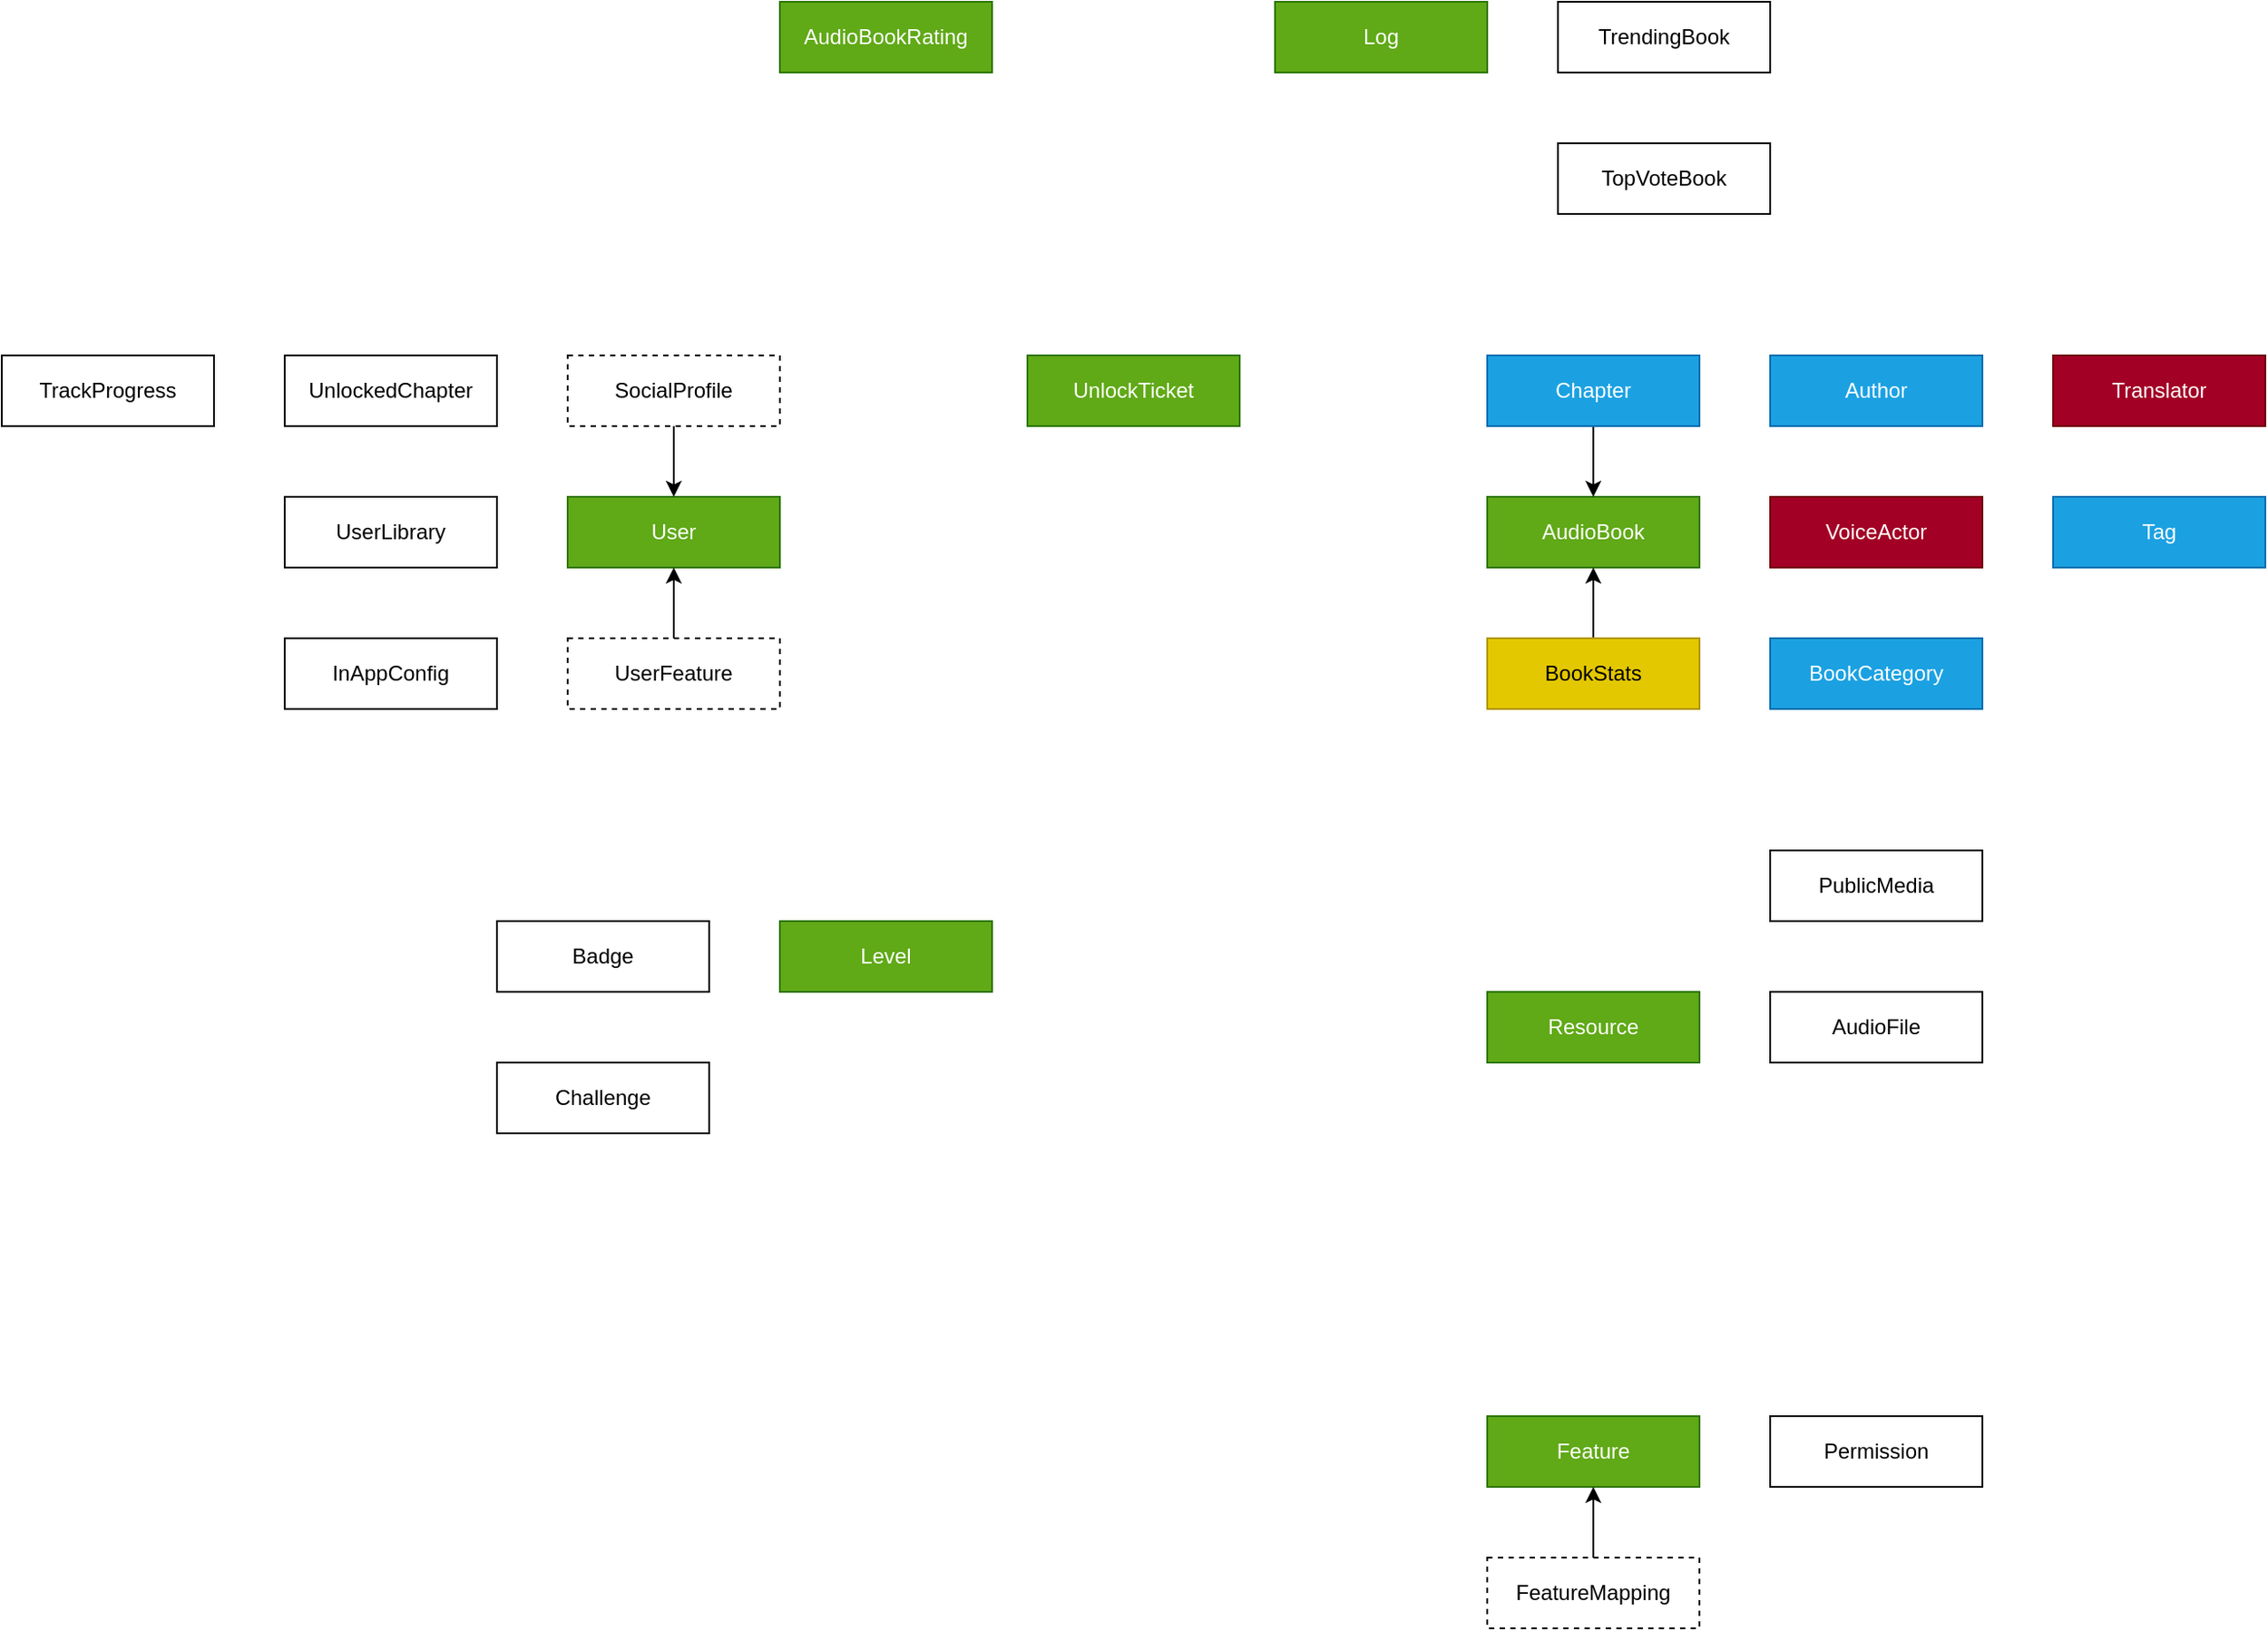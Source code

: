 <mxfile>
    <diagram id="7e5nGhkMKuMtBROVl25s" name="Entities">
        <mxGraphModel dx="1098" dy="449" grid="1" gridSize="10" guides="1" tooltips="1" connect="1" arrows="1" fold="1" page="1" pageScale="1" pageWidth="850" pageHeight="1100" math="0" shadow="0">
            <root>
                <mxCell id="0"/>
                <mxCell id="1" parent="0"/>
                <mxCell id="2" value="User" style="rounded=0;whiteSpace=wrap;html=1;fillColor=#60a917;strokeColor=#2D7600;fontColor=#ffffff;" parent="1" vertex="1">
                    <mxGeometry x="120" y="360" width="120" height="40" as="geometry"/>
                </mxCell>
                <mxCell id="3" value="Author" style="rounded=0;whiteSpace=wrap;html=1;fillColor=#1ba1e2;fontColor=#ffffff;strokeColor=#006EAF;" parent="1" vertex="1">
                    <mxGeometry x="800" y="280" width="120" height="40" as="geometry"/>
                </mxCell>
                <mxCell id="4" value="VoiceActor" style="rounded=0;whiteSpace=wrap;html=1;fillColor=#a20025;fontColor=#ffffff;strokeColor=#6F0000;" parent="1" vertex="1">
                    <mxGeometry x="800" y="360" width="120" height="40" as="geometry"/>
                </mxCell>
                <mxCell id="5" value="AudioBook" style="rounded=0;whiteSpace=wrap;html=1;fillColor=#60a917;strokeColor=#2D7600;fontColor=#ffffff;" parent="1" vertex="1">
                    <mxGeometry x="640" y="360" width="120" height="40" as="geometry"/>
                </mxCell>
                <mxCell id="32" style="edgeStyle=none;html=1;exitX=0.5;exitY=1;exitDx=0;exitDy=0;entryX=0.5;entryY=0;entryDx=0;entryDy=0;" parent="1" source="6" target="5" edge="1">
                    <mxGeometry relative="1" as="geometry"/>
                </mxCell>
                <mxCell id="6" value="Chapter" style="rounded=0;whiteSpace=wrap;html=1;fillColor=#1ba1e2;fontColor=#ffffff;strokeColor=#006EAF;" parent="1" vertex="1">
                    <mxGeometry x="640" y="280" width="120" height="40" as="geometry"/>
                </mxCell>
                <mxCell id="7" value="AudioBookRating" style="rounded=0;whiteSpace=wrap;html=1;fillColor=#60a917;strokeColor=#2D7600;fontColor=#ffffff;" parent="1" vertex="1">
                    <mxGeometry x="240" y="80" width="120" height="40" as="geometry"/>
                </mxCell>
                <mxCell id="8" value="UserLibrary" style="rounded=0;whiteSpace=wrap;html=1;" parent="1" vertex="1">
                    <mxGeometry x="-40" y="360" width="120" height="40" as="geometry"/>
                </mxCell>
                <mxCell id="9" value="TrackProgress" style="rounded=0;whiteSpace=wrap;html=1;" parent="1" vertex="1">
                    <mxGeometry x="-200" y="280" width="120" height="40" as="geometry"/>
                </mxCell>
                <mxCell id="11" value="BookCategory" style="rounded=0;whiteSpace=wrap;html=1;fillColor=#1ba1e2;fontColor=#ffffff;strokeColor=#006EAF;" parent="1" vertex="1">
                    <mxGeometry x="800" y="440" width="120" height="40" as="geometry"/>
                </mxCell>
                <mxCell id="12" value="TrendingBook" style="rounded=0;whiteSpace=wrap;html=1;" parent="1" vertex="1">
                    <mxGeometry x="680" y="80" width="120" height="40" as="geometry"/>
                </mxCell>
                <mxCell id="14" value="Log" style="rounded=0;whiteSpace=wrap;html=1;fillColor=#60a917;strokeColor=#2D7600;fontColor=#ffffff;" parent="1" vertex="1">
                    <mxGeometry x="520" y="80" width="120" height="40" as="geometry"/>
                </mxCell>
                <mxCell id="15" value="TopVoteBook" style="rounded=0;whiteSpace=wrap;html=1;" parent="1" vertex="1">
                    <mxGeometry x="680" y="160" width="120" height="40" as="geometry"/>
                </mxCell>
                <mxCell id="16" value="Tag" style="rounded=0;whiteSpace=wrap;html=1;fillColor=#1ba1e2;fontColor=#ffffff;strokeColor=#006EAF;" parent="1" vertex="1">
                    <mxGeometry x="960" y="360" width="120" height="40" as="geometry"/>
                </mxCell>
                <mxCell id="17" value="UnlockedChapter" style="rounded=0;whiteSpace=wrap;html=1;" parent="1" vertex="1">
                    <mxGeometry x="-40" y="280" width="120" height="40" as="geometry"/>
                </mxCell>
                <mxCell id="18" value="Translator" style="rounded=0;whiteSpace=wrap;html=1;fillColor=#a20025;fontColor=#ffffff;strokeColor=#6F0000;" parent="1" vertex="1">
                    <mxGeometry x="960" y="280" width="120" height="40" as="geometry"/>
                </mxCell>
                <mxCell id="19" value="Level" style="rounded=0;whiteSpace=wrap;html=1;fillColor=#60a917;strokeColor=#2D7600;fontColor=#ffffff;" parent="1" vertex="1">
                    <mxGeometry x="240" y="600" width="120" height="40" as="geometry"/>
                </mxCell>
                <mxCell id="20" value="Badge" style="rounded=0;whiteSpace=wrap;html=1;" parent="1" vertex="1">
                    <mxGeometry x="80" y="600" width="120" height="40" as="geometry"/>
                </mxCell>
                <mxCell id="21" value="Challenge" style="rounded=0;whiteSpace=wrap;html=1;" parent="1" vertex="1">
                    <mxGeometry x="80" y="680" width="120" height="40" as="geometry"/>
                </mxCell>
                <mxCell id="22" value="Feature" style="rounded=0;whiteSpace=wrap;html=1;fillColor=#60a917;strokeColor=#2D7600;fontColor=#ffffff;" parent="1" vertex="1">
                    <mxGeometry x="640" y="880" width="120" height="40" as="geometry"/>
                </mxCell>
                <mxCell id="27" value="" style="edgeStyle=none;html=1;" parent="1" source="23" target="22" edge="1">
                    <mxGeometry relative="1" as="geometry"/>
                </mxCell>
                <mxCell id="23" value="FeatureMapping" style="rounded=0;whiteSpace=wrap;html=1;dashed=1;" parent="1" vertex="1">
                    <mxGeometry x="640" y="960" width="120" height="40" as="geometry"/>
                </mxCell>
                <mxCell id="28" value="" style="edgeStyle=none;html=1;" parent="1" source="24" target="2" edge="1">
                    <mxGeometry relative="1" as="geometry"/>
                </mxCell>
                <mxCell id="24" value="UserFeature" style="rounded=0;whiteSpace=wrap;html=1;dashed=1;" parent="1" vertex="1">
                    <mxGeometry x="120" y="440" width="120" height="40" as="geometry"/>
                </mxCell>
                <mxCell id="29" value="UnlockTicket" style="rounded=0;whiteSpace=wrap;html=1;fillColor=#60a917;strokeColor=#2D7600;fontColor=#ffffff;" parent="1" vertex="1">
                    <mxGeometry x="380" y="280" width="120" height="40" as="geometry"/>
                </mxCell>
                <mxCell id="zbw2laxOk0IiV91rPHVq-29" value="InAppConfig" style="rounded=0;whiteSpace=wrap;html=1;" parent="1" vertex="1">
                    <mxGeometry x="-40" y="440" width="120" height="40" as="geometry"/>
                </mxCell>
                <mxCell id="KApza1BULdpUwQh42pu0-29" value="" style="edgeStyle=none;html=1;" parent="1" source="zbw2laxOk0IiV91rPHVq-30" target="2" edge="1">
                    <mxGeometry relative="1" as="geometry"/>
                </mxCell>
                <mxCell id="zbw2laxOk0IiV91rPHVq-30" value="SocialProfile" style="rounded=0;whiteSpace=wrap;html=1;dashed=1;" parent="1" vertex="1">
                    <mxGeometry x="120" y="280" width="120" height="40" as="geometry"/>
                </mxCell>
                <mxCell id="RkoPsFBr7Io2lg2e9Jzl-29" value="Permission" style="rounded=0;whiteSpace=wrap;html=1;" parent="1" vertex="1">
                    <mxGeometry x="800" y="880" width="120" height="40" as="geometry"/>
                </mxCell>
                <mxCell id="NoJDC_xGwbuSELFB-K0Y-29" value="Resource" style="rounded=0;whiteSpace=wrap;html=1;fillColor=#60a917;strokeColor=#2D7600;fontColor=#ffffff;" parent="1" vertex="1">
                    <mxGeometry x="640" y="640" width="120" height="40" as="geometry"/>
                </mxCell>
                <mxCell id="NoJDC_xGwbuSELFB-K0Y-30" value="PublicMedia" style="rounded=0;whiteSpace=wrap;html=1;" parent="1" vertex="1">
                    <mxGeometry x="800" y="560" width="120" height="40" as="geometry"/>
                </mxCell>
                <mxCell id="NoJDC_xGwbuSELFB-K0Y-31" value="AudioFile" style="rounded=0;whiteSpace=wrap;html=1;" parent="1" vertex="1">
                    <mxGeometry x="800" y="640" width="120" height="40" as="geometry"/>
                </mxCell>
                <mxCell id="31" style="edgeStyle=none;html=1;entryX=0.5;entryY=1;entryDx=0;entryDy=0;" parent="1" source="30" target="5" edge="1">
                    <mxGeometry relative="1" as="geometry"/>
                </mxCell>
                <mxCell id="30" value="BookStats" style="rounded=0;whiteSpace=wrap;html=1;fillColor=#e3c800;fontColor=#000000;strokeColor=#B09500;" parent="1" vertex="1">
                    <mxGeometry x="640" y="440" width="120" height="40" as="geometry"/>
                </mxCell>
            </root>
        </mxGraphModel>
    </diagram>
    <diagram id="hQoEryq-m79VjqePaB2X" name="Schemas">
        <mxGraphModel dx="1098" dy="449" grid="1" gridSize="10" guides="1" tooltips="1" connect="1" arrows="1" fold="1" page="1" pageScale="1" pageWidth="850" pageHeight="1100" math="0" shadow="0">
            <root>
                <mxCell id="0"/>
                <mxCell id="1" parent="0"/>
                <mxCell id="F701nQAEKNpRnv4fU_Vr-2" value="UserLibrary" style="rounded=0;whiteSpace=wrap;html=1;" parent="1" vertex="1">
                    <mxGeometry x="200" y="120" width="160" height="40" as="geometry"/>
                </mxCell>
                <mxCell id="F701nQAEKNpRnv4fU_Vr-3" value="TrackProgress" style="rounded=0;whiteSpace=wrap;html=1;" parent="1" vertex="1">
                    <mxGeometry y="120" width="160" height="40" as="geometry"/>
                </mxCell>
                <mxCell id="F701nQAEKNpRnv4fU_Vr-4" value="UnlockedChapter" style="rounded=0;whiteSpace=wrap;html=1;" parent="1" vertex="1">
                    <mxGeometry x="-200" y="120" width="160" height="40" as="geometry"/>
                </mxCell>
                <mxCell id="F701nQAEKNpRnv4fU_Vr-8" value="&lt;p style=&quot;line-height: 140%;&quot;&gt;&lt;b&gt;_id&lt;/b&gt;&lt;br&gt;fullName (string)&lt;br&gt;username (string)&lt;br&gt;email (string)&lt;br&gt;hashedPassword (string)&lt;br&gt;isActive (bool)&lt;br&gt;isStaff (bool)&lt;br&gt;isSuperuser (bool)&lt;br&gt;&lt;u&gt;features (array)&lt;/u&gt;&lt;br&gt;&lt;u&gt;socialProfiles (array)&lt;br&gt;inAppConfig (object)&lt;/u&gt;&lt;br&gt;lastL&lt;span style=&quot;background-color: initial;&quot;&gt;ogin (datetime)&lt;br&gt;&lt;/span&gt;&lt;span style=&quot;background-color: initial;&quot;&gt;createdAt (datetime)&lt;br&gt;&lt;/span&gt;&lt;span style=&quot;background-color: initial;&quot;&gt;updatedAt (datetime)&lt;/span&gt;&lt;/p&gt;" style="rounded=0;whiteSpace=wrap;html=1;labelBackgroundColor=none;align=left;spacingLeft=4;" parent="1" vertex="1">
                    <mxGeometry x="200" y="360" width="160" height="240" as="geometry"/>
                </mxCell>
                <mxCell id="F701nQAEKNpRnv4fU_Vr-1" value="User" style="rounded=0;whiteSpace=wrap;html=1;" parent="1" vertex="1">
                    <mxGeometry x="200" y="320" width="160" height="40" as="geometry"/>
                </mxCell>
                <mxCell id="xv0PYh0A1hWTq2djbbTK-1" value="&lt;p style=&quot;line-height: 130%;&quot;&gt;social (string &amp;amp; Enum)&lt;br&gt;email (string)&lt;br&gt;socialId (string)&lt;/p&gt;" style="rounded=0;whiteSpace=wrap;html=1;labelBackgroundColor=none;align=left;spacingLeft=4;" parent="1" vertex="1">
                    <mxGeometry x="40" y="480" width="160" height="60" as="geometry"/>
                </mxCell>
                <mxCell id="vVeXfvFyBgdKo7DPpdp0-1" value="&lt;p style=&quot;line-height: 130%;&quot;&gt;featureId (string)&lt;/p&gt;" style="rounded=0;whiteSpace=wrap;html=1;labelBackgroundColor=none;align=left;spacingLeft=4;" parent="1" vertex="1">
                    <mxGeometry x="40" y="400" width="160" height="30" as="geometry"/>
                </mxCell>
                <mxCell id="3UM-LPL6F7BGfF6aBblz-1" value="SocialProfile" style="rounded=0;whiteSpace=wrap;html=1;dashed=1;" parent="1" vertex="1">
                    <mxGeometry x="40" y="440" width="160" height="40" as="geometry"/>
                </mxCell>
                <mxCell id="F701nQAEKNpRnv4fU_Vr-6" value="UserFeature" style="rounded=0;whiteSpace=wrap;html=1;dashed=1;" parent="1" vertex="1">
                    <mxGeometry x="40" y="360" width="160" height="40" as="geometry"/>
                </mxCell>
                <mxCell id="vVeXfvFyBgdKo7DPpdp0-3" value="registeredDeviceToken (string)&lt;br&gt;..." style="rounded=0;whiteSpace=wrap;html=1;labelBackgroundColor=none;align=left;spacingLeft=4;" parent="1" vertex="1">
                    <mxGeometry y="590" width="200" height="40" as="geometry"/>
                </mxCell>
                <mxCell id="vVeXfvFyBgdKo7DPpdp0-4" value="&lt;p style=&quot;line-height: 140%;&quot;&gt;&lt;b&gt;_id&lt;/b&gt;&lt;br&gt;&lt;u&gt;audioBookIds (array)&lt;/u&gt;&lt;br&gt;...&lt;/p&gt;" style="rounded=0;whiteSpace=wrap;html=1;labelBackgroundColor=none;align=left;spacingLeft=4;" parent="1" vertex="1">
                    <mxGeometry x="200" y="160" width="160" height="120" as="geometry"/>
                </mxCell>
                <mxCell id="CQOv_TH1DSN5nbp1tpk--1" value="&lt;p style=&quot;line-height: 140%;&quot;&gt;&lt;b&gt;_id&lt;/b&gt;&lt;br&gt;bookType (string)&lt;br&gt;&lt;u&gt;bookId (string)&lt;/u&gt;&lt;br&gt;&lt;u&gt;chapterId (string)&lt;/u&gt;&lt;/p&gt;" style="rounded=0;whiteSpace=wrap;html=1;labelBackgroundColor=none;align=left;spacingLeft=4;" parent="1" vertex="1">
                    <mxGeometry x="-200" y="160" width="160" height="80" as="geometry"/>
                </mxCell>
                <mxCell id="CQOv_TH1DSN5nbp1tpk--2" value="&lt;p style=&quot;line-height: 140%;&quot;&gt;&lt;b&gt;_id&lt;/b&gt;&lt;br&gt;bookType (string)&lt;br&gt;&lt;u&gt;bookId (string)&lt;/u&gt;&lt;br&gt;&lt;u&gt;chapterId (string)&lt;/u&gt;&lt;br&gt;progress (number)&lt;/p&gt;" style="rounded=0;whiteSpace=wrap;html=1;labelBackgroundColor=none;align=left;spacingLeft=4;" parent="1" vertex="1">
                    <mxGeometry y="160" width="160" height="90" as="geometry"/>
                </mxCell>
                <mxCell id="63EvSAO0PI5XlSbVFnq6-1" value="Author" style="rounded=0;whiteSpace=wrap;html=1;" parent="1" vertex="1">
                    <mxGeometry x="760" y="280" width="160" height="40" as="geometry"/>
                </mxCell>
                <mxCell id="63EvSAO0PI5XlSbVFnq6-2" value="VoiceActor" style="rounded=0;whiteSpace=wrap;html=1;fillColor=#a20025;fontColor=#ffffff;strokeColor=#6F0000;" parent="1" vertex="1">
                    <mxGeometry x="760" y="440" width="160" height="40" as="geometry"/>
                </mxCell>
                <mxCell id="63EvSAO0PI5XlSbVFnq6-3" value="AudioBook" style="rounded=0;whiteSpace=wrap;html=1;" parent="1" vertex="1">
                    <mxGeometry x="560" y="320" width="160" height="40" as="geometry"/>
                </mxCell>
                <mxCell id="63EvSAO0PI5XlSbVFnq6-4" value="Chapter" style="rounded=0;whiteSpace=wrap;html=1;" parent="1" vertex="1">
                    <mxGeometry x="560" y="80" width="160" height="40" as="geometry"/>
                </mxCell>
                <mxCell id="63EvSAO0PI5XlSbVFnq6-5" value="BookCategory" style="rounded=0;whiteSpace=wrap;html=1;" parent="1" vertex="1">
                    <mxGeometry x="760" y="80" width="160" height="40" as="geometry"/>
                </mxCell>
                <mxCell id="63EvSAO0PI5XlSbVFnq6-6" value="Tag" style="rounded=0;whiteSpace=wrap;html=1;" parent="1" vertex="1">
                    <mxGeometry x="960" y="280" width="160" height="40" as="geometry"/>
                </mxCell>
                <mxCell id="63EvSAO0PI5XlSbVFnq6-7" value="Translator" style="rounded=0;whiteSpace=wrap;html=1;fillColor=#a20025;fontColor=#ffffff;strokeColor=#6F0000;" parent="1" vertex="1">
                    <mxGeometry x="960" y="80" width="160" height="40" as="geometry"/>
                </mxCell>
                <mxCell id="K1_I1mO4i-lCpQu0yFko-1" value="&lt;p style=&quot;line-height: 140%;&quot;&gt;&lt;b&gt;_id&lt;/b&gt;&lt;br&gt;title (string)&lt;br&gt;slug (string)&lt;br&gt;description (string)&lt;br&gt;maxDuration (number)&lt;br&gt;&lt;u&gt;tags (array)&lt;/u&gt;&lt;br&gt;publishedAt (datetime)&lt;br&gt;isHidden (bool)&lt;br&gt;&lt;u&gt;authorId (string)&lt;/u&gt;&lt;br&gt;&lt;u&gt;categoryIds (array)&lt;/u&gt;&lt;br&gt;totalChapter (number)&lt;br&gt;createdAt (datetime)&lt;br&gt;updatedAt (datetime)&lt;/p&gt;" style="rounded=0;whiteSpace=wrap;html=1;labelBackgroundColor=none;align=left;spacingLeft=4;" parent="1" vertex="1">
                    <mxGeometry x="560" y="360" width="160" height="230" as="geometry"/>
                </mxCell>
                <mxCell id="K1_I1mO4i-lCpQu0yFko-2" value="&lt;p style=&quot;line-height: 140%;&quot;&gt;&lt;b&gt;_id&lt;/b&gt;&lt;br&gt;&lt;u&gt;audioBookId (string)&lt;/u&gt;&lt;br&gt;title (string)&lt;br&gt;duration (number)&lt;br&gt;&lt;u&gt;audioId (string)&lt;br&gt;chapterIndex (number)&lt;br&gt;&lt;/u&gt;&lt;span style=&quot;background-color: initial;&quot;&gt;createdAt (datetime)&lt;br&gt;&lt;/span&gt;&lt;span style=&quot;background-color: initial;&quot;&gt;updatedAt (datetime)&lt;/span&gt;&lt;/p&gt;" style="rounded=0;whiteSpace=wrap;html=1;labelBackgroundColor=none;align=left;spacingLeft=4;" parent="1" vertex="1">
                    <mxGeometry x="560" y="120" width="160" height="140" as="geometry"/>
                </mxCell>
                <mxCell id="AMEOwtfx2IQAjNJd0PxR-1" value="&lt;p style=&quot;line-height: 140%;&quot;&gt;&lt;b&gt;_id&lt;/b&gt;&lt;br&gt;name (string)&lt;br&gt;slug (string)&lt;br&gt;createdAt (datetime)&lt;br style=&quot;border-color: var(--border-color);&quot;&gt;updatedAt (datetime)&lt;br&gt;&lt;/p&gt;" style="rounded=0;whiteSpace=wrap;html=1;labelBackgroundColor=none;align=left;spacingLeft=4;" parent="1" vertex="1">
                    <mxGeometry x="760" y="320" width="160" height="90" as="geometry"/>
                </mxCell>
                <mxCell id="AMEOwtfx2IQAjNJd0PxR-2" value="&lt;p style=&quot;line-height: 140%;&quot;&gt;&lt;b&gt;_id&lt;/b&gt;&lt;br&gt;name (string)&lt;br&gt;slug (string)&lt;br&gt;createdAt (datetime)&lt;br style=&quot;border-color: var(--border-color);&quot;&gt;updatedAt (datetime)&lt;br&gt;&lt;/p&gt;" style="rounded=0;whiteSpace=wrap;html=1;labelBackgroundColor=none;align=left;spacingLeft=4;" parent="1" vertex="1">
                    <mxGeometry x="960" y="120" width="160" height="90" as="geometry"/>
                </mxCell>
                <mxCell id="AMEOwtfx2IQAjNJd0PxR-3" value="&lt;p style=&quot;line-height: 140%;&quot;&gt;&lt;b&gt;_id&lt;/b&gt;&lt;br&gt;name (string)&lt;br&gt;slug (string)&lt;br&gt;createdAt (datetime)&lt;br style=&quot;border-color: var(--border-color);&quot;&gt;updatedAt (datetime)&lt;br&gt;&lt;/p&gt;" style="rounded=0;whiteSpace=wrap;html=1;labelBackgroundColor=none;align=left;spacingLeft=4;" parent="1" vertex="1">
                    <mxGeometry x="760" y="480" width="160" height="90" as="geometry"/>
                </mxCell>
                <mxCell id="AMEOwtfx2IQAjNJd0PxR-4" value="&lt;p style=&quot;line-height: 140%;&quot;&gt;&lt;b&gt;_id&lt;/b&gt;&lt;br&gt;name (string)&lt;br&gt;slug (string)&lt;br&gt;createdAt (datetime)&lt;br style=&quot;border-color: var(--border-color);&quot;&gt;updatedAt (datetime)&lt;br&gt;&lt;/p&gt;" style="rounded=0;whiteSpace=wrap;html=1;labelBackgroundColor=none;align=left;spacingLeft=4;" parent="1" vertex="1">
                    <mxGeometry x="960" y="320" width="160" height="90" as="geometry"/>
                </mxCell>
                <mxCell id="AMEOwtfx2IQAjNJd0PxR-5" value="&lt;p style=&quot;line-height: 140%;&quot;&gt;&lt;b&gt;_id&lt;/b&gt;&lt;br&gt;name (string)&lt;br&gt;slug (string)&lt;br&gt;createdAt (datetime)&lt;br style=&quot;border-color: var(--border-color);&quot;&gt;updatedAt (datetime)&lt;br&gt;&lt;/p&gt;" style="rounded=0;whiteSpace=wrap;html=1;labelBackgroundColor=none;align=left;spacingLeft=4;" parent="1" vertex="1">
                    <mxGeometry x="760" y="120" width="160" height="90" as="geometry"/>
                </mxCell>
                <mxCell id="cQJgJ5LzpKY0FCFYnFwM-1" value="BookStats" style="rounded=0;whiteSpace=wrap;html=1;" parent="1" vertex="1">
                    <mxGeometry x="960" y="440" width="160" height="40" as="geometry"/>
                </mxCell>
                <mxCell id="cQJgJ5LzpKY0FCFYnFwM-2" value="&lt;p style=&quot;line-height: 140%;&quot;&gt;&lt;b&gt;_id&lt;/b&gt;&lt;br&gt;&lt;u&gt;bookId (string)&lt;/u&gt;&lt;br&gt;viewInWeek (number)&lt;br&gt;viewInMonth (number)&lt;br&gt;viewInYear (number)&lt;br&gt;totalView (number)&lt;br style=&quot;border-color: var(--border-color);&quot;&gt;totalRate (number)&lt;br&gt;voteInWeek (number)&lt;br&gt;voteInMonth (number)&lt;br&gt;voteInYear (number)&lt;br&gt;totalVote (number)&lt;/p&gt;" style="rounded=0;whiteSpace=wrap;html=1;labelBackgroundColor=none;align=left;spacingLeft=4;" parent="1" vertex="1">
                    <mxGeometry x="960" y="480" width="160" height="190" as="geometry"/>
                </mxCell>
                <mxCell id="vVeXfvFyBgdKo7DPpdp0-2" value="InAppConfig" style="rounded=0;whiteSpace=wrap;html=1;dashed=1;" parent="1" vertex="1">
                    <mxGeometry y="550" width="200" height="40" as="geometry"/>
                </mxCell>
            </root>
        </mxGraphModel>
    </diagram>
</mxfile>